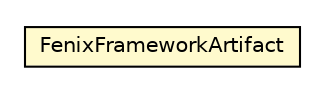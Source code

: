 #!/usr/local/bin/dot
#
# Class diagram 
# Generated by UMLGraph version 5.1 (http://www.umlgraph.org/)
#

digraph G {
	edge [fontname="Helvetica",fontsize=10,labelfontname="Helvetica",labelfontsize=10];
	node [fontname="Helvetica",fontsize=10,shape=plaintext];
	nodesep=0.25;
	ranksep=0.5;
	// pt.ist.fenixframework.artifact.FenixFrameworkArtifact
	c22709 [label=<<table title="pt.ist.fenixframework.artifact.FenixFrameworkArtifact" border="0" cellborder="1" cellspacing="0" cellpadding="2" port="p" bgcolor="lemonChiffon" href="./FenixFrameworkArtifact.html">
		<tr><td><table border="0" cellspacing="0" cellpadding="1">
<tr><td align="center" balign="center"> FenixFrameworkArtifact </td></tr>
		</table></td></tr>
		</table>>, fontname="Helvetica", fontcolor="black", fontsize=10.0];
}

